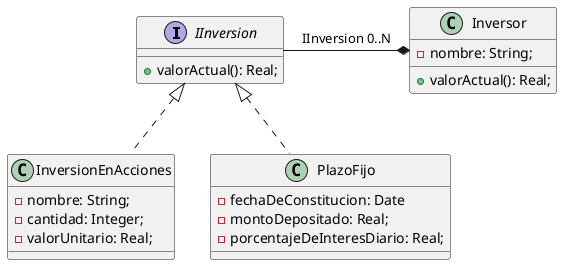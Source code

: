 @startuml

interface IInversion {
+valorActual(): Real;
}

class InversionEnAcciones {
-nombre: String;
-cantidad: Integer;
-valorUnitario: Real;
}

class PlazoFijo {
-fechaDeConstitucion: Date
-montoDepositado: Real;
-porcentajeDeInteresDiario: Real;
}

class Inversor {
-nombre: String;
+valorActual(): Real;
}

IInversion <|.. InversionEnAcciones
IInversion <|.. PlazoFijo
IInversion -* Inversor : IInversion 0..N

@enduml
